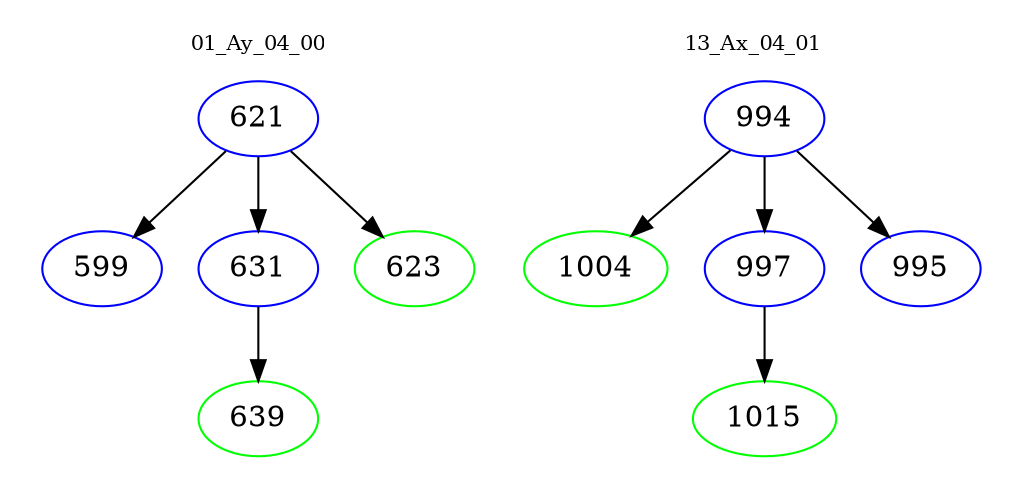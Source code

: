 digraph{
subgraph cluster_0 {
color = white
label = "01_Ay_04_00";
fontsize=10;
T0_621 [label="621", color="blue"]
T0_621 -> T0_599 [color="black"]
T0_599 [label="599", color="blue"]
T0_621 -> T0_631 [color="black"]
T0_631 [label="631", color="blue"]
T0_631 -> T0_639 [color="black"]
T0_639 [label="639", color="green"]
T0_621 -> T0_623 [color="black"]
T0_623 [label="623", color="green"]
}
subgraph cluster_1 {
color = white
label = "13_Ax_04_01";
fontsize=10;
T1_994 [label="994", color="blue"]
T1_994 -> T1_1004 [color="black"]
T1_1004 [label="1004", color="green"]
T1_994 -> T1_997 [color="black"]
T1_997 [label="997", color="blue"]
T1_997 -> T1_1015 [color="black"]
T1_1015 [label="1015", color="green"]
T1_994 -> T1_995 [color="black"]
T1_995 [label="995", color="blue"]
}
}
